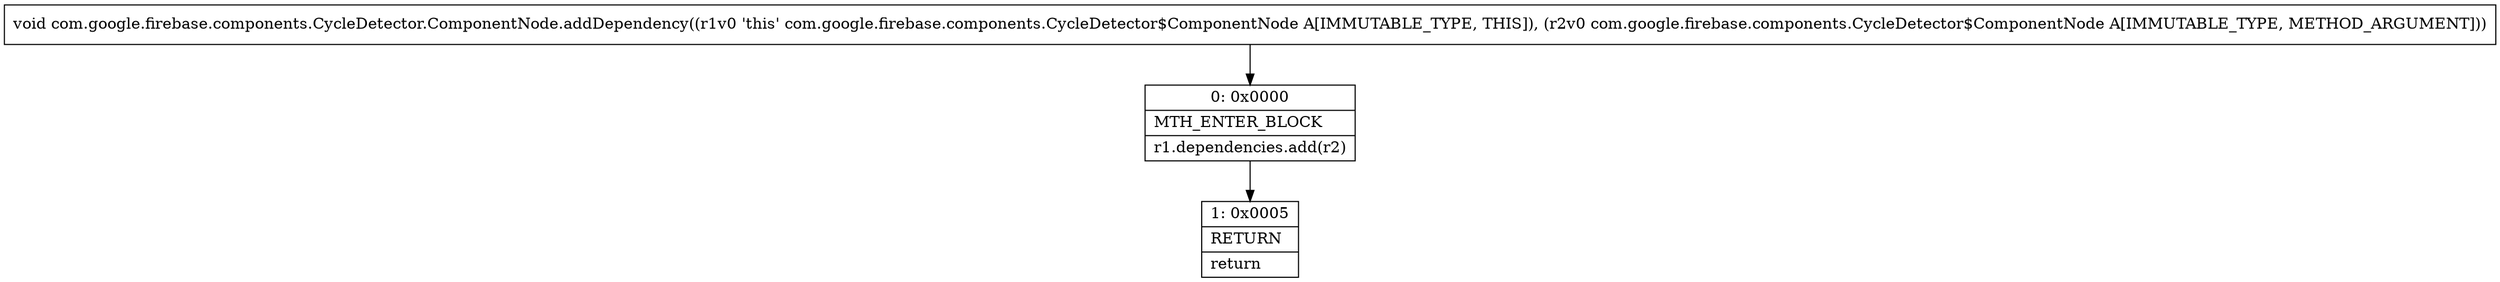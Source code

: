 digraph "CFG forcom.google.firebase.components.CycleDetector.ComponentNode.addDependency(Lcom\/google\/firebase\/components\/CycleDetector$ComponentNode;)V" {
Node_0 [shape=record,label="{0\:\ 0x0000|MTH_ENTER_BLOCK\l|r1.dependencies.add(r2)\l}"];
Node_1 [shape=record,label="{1\:\ 0x0005|RETURN\l|return\l}"];
MethodNode[shape=record,label="{void com.google.firebase.components.CycleDetector.ComponentNode.addDependency((r1v0 'this' com.google.firebase.components.CycleDetector$ComponentNode A[IMMUTABLE_TYPE, THIS]), (r2v0 com.google.firebase.components.CycleDetector$ComponentNode A[IMMUTABLE_TYPE, METHOD_ARGUMENT])) }"];
MethodNode -> Node_0;
Node_0 -> Node_1;
}

